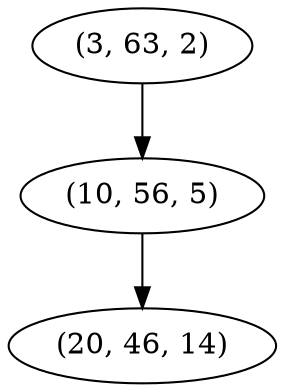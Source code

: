 digraph tree {
    "(3, 63, 2)";
    "(10, 56, 5)";
    "(20, 46, 14)";
    "(3, 63, 2)" -> "(10, 56, 5)";
    "(10, 56, 5)" -> "(20, 46, 14)";
}
